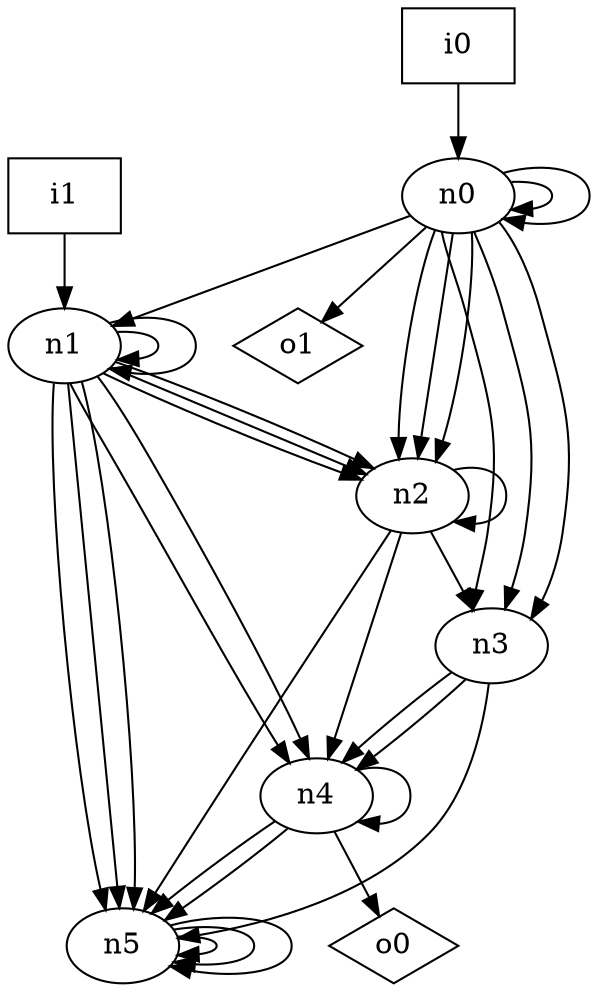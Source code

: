 digraph G {
n0 [label="n0"];
n1 [label="n1"];
n2 [label="n2"];
n3 [label="n3"];
n4 [label="n4"];
n5 [label="n5"];
n6 [label="i0",shape="box"];
n7 [label="i1",shape="box"];
n8 [label="o0",shape="diamond"];
n9 [label="o1",shape="diamond"];
n0 -> n0
n0 -> n0
n0 -> n1
n0 -> n2
n0 -> n2
n0 -> n2
n0 -> n3
n0 -> n3
n0 -> n3
n0 -> n9
n1 -> n1
n1 -> n1
n1 -> n2
n1 -> n2
n1 -> n2
n1 -> n4
n1 -> n4
n1 -> n5
n1 -> n5
n1 -> n5
n2 -> n2
n2 -> n3
n2 -> n4
n2 -> n5
n3 -> n4
n3 -> n4
n3 -> n5
n4 -> n4
n4 -> n5
n4 -> n5
n4 -> n8
n5 -> n5
n5 -> n5
n5 -> n5
n6 -> n0
n7 -> n1
}